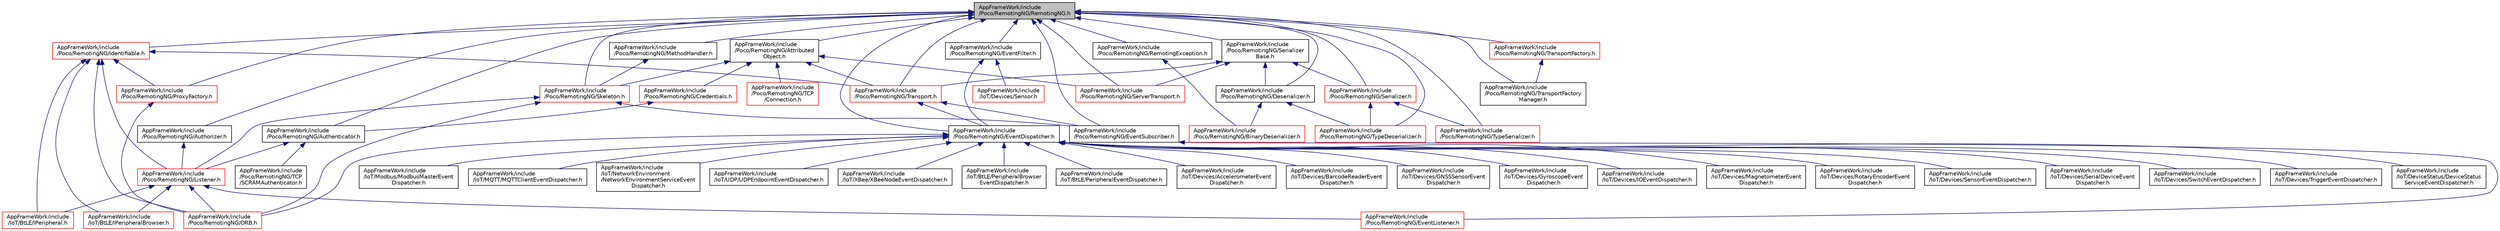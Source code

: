 digraph "AppFrameWork/include/Poco/RemotingNG/RemotingNG.h"
{
 // LATEX_PDF_SIZE
  edge [fontname="Helvetica",fontsize="10",labelfontname="Helvetica",labelfontsize="10"];
  node [fontname="Helvetica",fontsize="10",shape=record];
  Node1 [label="AppFrameWork/include\l/Poco/RemotingNG/RemotingNG.h",height=0.2,width=0.4,color="black", fillcolor="grey75", style="filled", fontcolor="black",tooltip=" "];
  Node1 -> Node2 [dir="back",color="midnightblue",fontsize="10",style="solid"];
  Node2 [label="AppFrameWork/include\l/Poco/RemotingNG/Attributed\lObject.h",height=0.2,width=0.4,color="black", fillcolor="white", style="filled",URL="$AttributedObject_8h.html",tooltip=" "];
  Node2 -> Node3 [dir="back",color="midnightblue",fontsize="10",style="solid"];
  Node3 [label="AppFrameWork/include\l/Poco/RemotingNG/Credentials.h",height=0.2,width=0.4,color="red", fillcolor="white", style="filled",URL="$Credentials_8h.html",tooltip=" "];
  Node3 -> Node4 [dir="back",color="midnightblue",fontsize="10",style="solid"];
  Node4 [label="AppFrameWork/include\l/Poco/RemotingNG/Authenticator.h",height=0.2,width=0.4,color="black", fillcolor="white", style="filled",URL="$Authenticator_8h.html",tooltip=" "];
  Node4 -> Node5 [dir="back",color="midnightblue",fontsize="10",style="solid"];
  Node5 [label="AppFrameWork/include\l/Poco/RemotingNG/Listener.h",height=0.2,width=0.4,color="red", fillcolor="white", style="filled",URL="$Listener_8h.html",tooltip=" "];
  Node5 -> Node6 [dir="back",color="midnightblue",fontsize="10",style="solid"];
  Node6 [label="AppFrameWork/include\l/IoT/BtLE/IPeripheral.h",height=0.2,width=0.4,color="red", fillcolor="white", style="filled",URL="$IPeripheral_8h.html",tooltip=" "];
  Node5 -> Node11 [dir="back",color="midnightblue",fontsize="10",style="solid"];
  Node11 [label="AppFrameWork/include\l/IoT/BtLE/IPeripheralBrowser.h",height=0.2,width=0.4,color="red", fillcolor="white", style="filled",URL="$IPeripheralBrowser_8h.html",tooltip=" "];
  Node5 -> Node101 [dir="back",color="midnightblue",fontsize="10",style="solid"];
  Node101 [label="AppFrameWork/include\l/Poco/RemotingNG/EventListener.h",height=0.2,width=0.4,color="red", fillcolor="white", style="filled",URL="$RemotingNG_2EventListener_8h.html",tooltip=" "];
  Node5 -> Node105 [dir="back",color="midnightblue",fontsize="10",style="solid"];
  Node105 [label="AppFrameWork/include\l/Poco/RemotingNG/ORB.h",height=0.2,width=0.4,color="red", fillcolor="white", style="filled",URL="$ORB_8h.html",tooltip=" "];
  Node4 -> Node111 [dir="back",color="midnightblue",fontsize="10",style="solid"];
  Node111 [label="AppFrameWork/include\l/Poco/RemotingNG/TCP\l/SCRAMAuthenticator.h",height=0.2,width=0.4,color="black", fillcolor="white", style="filled",URL="$SCRAMAuthenticator_8h.html",tooltip=" "];
  Node2 -> Node119 [dir="back",color="midnightblue",fontsize="10",style="solid"];
  Node119 [label="AppFrameWork/include\l/Poco/RemotingNG/ServerTransport.h",height=0.2,width=0.4,color="red", fillcolor="white", style="filled",URL="$ServerTransport_8h.html",tooltip=" "];
  Node2 -> Node120 [dir="back",color="midnightblue",fontsize="10",style="solid"];
  Node120 [label="AppFrameWork/include\l/Poco/RemotingNG/Skeleton.h",height=0.2,width=0.4,color="red", fillcolor="white", style="filled",URL="$Skeleton_8h.html",tooltip=" "];
  Node120 -> Node124 [dir="back",color="midnightblue",fontsize="10",style="solid"];
  Node124 [label="AppFrameWork/include\l/Poco/RemotingNG/EventSubscriber.h",height=0.2,width=0.4,color="black", fillcolor="white", style="filled",URL="$EventSubscriber_8h.html",tooltip=" "];
  Node124 -> Node101 [dir="back",color="midnightblue",fontsize="10",style="solid"];
  Node120 -> Node5 [dir="back",color="midnightblue",fontsize="10",style="solid"];
  Node120 -> Node105 [dir="back",color="midnightblue",fontsize="10",style="solid"];
  Node2 -> Node125 [dir="back",color="midnightblue",fontsize="10",style="solid"];
  Node125 [label="AppFrameWork/include\l/Poco/RemotingNG/TCP\l/Connection.h",height=0.2,width=0.4,color="red", fillcolor="white", style="filled",URL="$Connection_8h.html",tooltip=" "];
  Node2 -> Node130 [dir="back",color="midnightblue",fontsize="10",style="solid"];
  Node130 [label="AppFrameWork/include\l/Poco/RemotingNG/Transport.h",height=0.2,width=0.4,color="red", fillcolor="white", style="filled",URL="$Transport_8h.html",tooltip=" "];
  Node130 -> Node131 [dir="back",color="midnightblue",fontsize="10",style="solid"];
  Node131 [label="AppFrameWork/include\l/Poco/RemotingNG/EventDispatcher.h",height=0.2,width=0.4,color="black", fillcolor="white", style="filled",URL="$RemotingNG_2EventDispatcher_8h.html",tooltip=" "];
  Node131 -> Node13 [dir="back",color="midnightblue",fontsize="10",style="solid"];
  Node13 [label="AppFrameWork/include\l/IoT/BtLE/PeripheralBrowser\lEventDispatcher.h",height=0.2,width=0.4,color="black", fillcolor="white", style="filled",URL="$PeripheralBrowserEventDispatcher_8h.html",tooltip=" "];
  Node131 -> Node8 [dir="back",color="midnightblue",fontsize="10",style="solid"];
  Node8 [label="AppFrameWork/include\l/IoT/BtLE/PeripheralEventDispatcher.h",height=0.2,width=0.4,color="black", fillcolor="white", style="filled",URL="$PeripheralEventDispatcher_8h.html",tooltip=" "];
  Node131 -> Node18 [dir="back",color="midnightblue",fontsize="10",style="solid"];
  Node18 [label="AppFrameWork/include\l/IoT/Devices/AccelerometerEvent\lDispatcher.h",height=0.2,width=0.4,color="black", fillcolor="white", style="filled",URL="$AccelerometerEventDispatcher_8h.html",tooltip=" "];
  Node131 -> Node23 [dir="back",color="midnightblue",fontsize="10",style="solid"];
  Node23 [label="AppFrameWork/include\l/IoT/Devices/BarcodeReaderEvent\lDispatcher.h",height=0.2,width=0.4,color="black", fillcolor="white", style="filled",URL="$BarcodeReaderEventDispatcher_8h.html",tooltip=" "];
  Node131 -> Node28 [dir="back",color="midnightblue",fontsize="10",style="solid"];
  Node28 [label="AppFrameWork/include\l/IoT/Devices/GNSSSensorEvent\lDispatcher.h",height=0.2,width=0.4,color="black", fillcolor="white", style="filled",URL="$GNSSSensorEventDispatcher_8h.html",tooltip=" "];
  Node131 -> Node33 [dir="back",color="midnightblue",fontsize="10",style="solid"];
  Node33 [label="AppFrameWork/include\l/IoT/Devices/GyroscopeEvent\lDispatcher.h",height=0.2,width=0.4,color="black", fillcolor="white", style="filled",URL="$GyroscopeEventDispatcher_8h.html",tooltip=" "];
  Node131 -> Node38 [dir="back",color="midnightblue",fontsize="10",style="solid"];
  Node38 [label="AppFrameWork/include\l/IoT/Devices/IOEventDispatcher.h",height=0.2,width=0.4,color="black", fillcolor="white", style="filled",URL="$IOEventDispatcher_8h.html",tooltip=" "];
  Node131 -> Node43 [dir="back",color="midnightblue",fontsize="10",style="solid"];
  Node43 [label="AppFrameWork/include\l/IoT/Devices/MagnetometerEvent\lDispatcher.h",height=0.2,width=0.4,color="black", fillcolor="white", style="filled",URL="$MagnetometerEventDispatcher_8h.html",tooltip=" "];
  Node131 -> Node48 [dir="back",color="midnightblue",fontsize="10",style="solid"];
  Node48 [label="AppFrameWork/include\l/IoT/Devices/RotaryEncoderEvent\lDispatcher.h",height=0.2,width=0.4,color="black", fillcolor="white", style="filled",URL="$RotaryEncoderEventDispatcher_8h.html",tooltip=" "];
  Node131 -> Node53 [dir="back",color="midnightblue",fontsize="10",style="solid"];
  Node53 [label="AppFrameWork/include\l/IoT/Devices/SensorEventDispatcher.h",height=0.2,width=0.4,color="black", fillcolor="white", style="filled",URL="$SensorEventDispatcher_8h.html",tooltip=" "];
  Node131 -> Node58 [dir="back",color="midnightblue",fontsize="10",style="solid"];
  Node58 [label="AppFrameWork/include\l/IoT/Devices/SerialDeviceEvent\lDispatcher.h",height=0.2,width=0.4,color="black", fillcolor="white", style="filled",URL="$SerialDeviceEventDispatcher_8h.html",tooltip=" "];
  Node131 -> Node63 [dir="back",color="midnightblue",fontsize="10",style="solid"];
  Node63 [label="AppFrameWork/include\l/IoT/Devices/SwitchEventDispatcher.h",height=0.2,width=0.4,color="black", fillcolor="white", style="filled",URL="$SwitchEventDispatcher_8h.html",tooltip=" "];
  Node131 -> Node68 [dir="back",color="midnightblue",fontsize="10",style="solid"];
  Node68 [label="AppFrameWork/include\l/IoT/Devices/TriggerEventDispatcher.h",height=0.2,width=0.4,color="black", fillcolor="white", style="filled",URL="$TriggerEventDispatcher_8h.html",tooltip=" "];
  Node131 -> Node73 [dir="back",color="midnightblue",fontsize="10",style="solid"];
  Node73 [label="AppFrameWork/include\l/IoT/DeviceStatus/DeviceStatus\lServiceEventDispatcher.h",height=0.2,width=0.4,color="black", fillcolor="white", style="filled",URL="$DeviceStatusServiceEventDispatcher_8h.html",tooltip=" "];
  Node131 -> Node78 [dir="back",color="midnightblue",fontsize="10",style="solid"];
  Node78 [label="AppFrameWork/include\l/IoT/Modbus/ModbusMasterEvent\lDispatcher.h",height=0.2,width=0.4,color="black", fillcolor="white", style="filled",URL="$ModbusMasterEventDispatcher_8h.html",tooltip=" "];
  Node131 -> Node83 [dir="back",color="midnightblue",fontsize="10",style="solid"];
  Node83 [label="AppFrameWork/include\l/IoT/MQTT/MQTTClientEventDispatcher.h",height=0.2,width=0.4,color="black", fillcolor="white", style="filled",URL="$MQTTClientEventDispatcher_8h.html",tooltip=" "];
  Node131 -> Node88 [dir="back",color="midnightblue",fontsize="10",style="solid"];
  Node88 [label="AppFrameWork/include\l/IoT/NetworkEnvironment\l/NetworkEnvironmentServiceEvent\lDispatcher.h",height=0.2,width=0.4,color="black", fillcolor="white", style="filled",URL="$NetworkEnvironmentServiceEventDispatcher_8h.html",tooltip=" "];
  Node131 -> Node93 [dir="back",color="midnightblue",fontsize="10",style="solid"];
  Node93 [label="AppFrameWork/include\l/IoT/UDP/UDPEndpointEventDispatcher.h",height=0.2,width=0.4,color="black", fillcolor="white", style="filled",URL="$UDPEndpointEventDispatcher_8h.html",tooltip=" "];
  Node131 -> Node98 [dir="back",color="midnightblue",fontsize="10",style="solid"];
  Node98 [label="AppFrameWork/include\l/IoT/XBee/XBeeNodeEventDispatcher.h",height=0.2,width=0.4,color="black", fillcolor="white", style="filled",URL="$XBeeNodeEventDispatcher_8h.html",tooltip=" "];
  Node131 -> Node105 [dir="back",color="midnightblue",fontsize="10",style="solid"];
  Node130 -> Node124 [dir="back",color="midnightblue",fontsize="10",style="solid"];
  Node1 -> Node4 [dir="back",color="midnightblue",fontsize="10",style="solid"];
  Node1 -> Node133 [dir="back",color="midnightblue",fontsize="10",style="solid"];
  Node133 [label="AppFrameWork/include\l/Poco/RemotingNG/Authorizer.h",height=0.2,width=0.4,color="black", fillcolor="white", style="filled",URL="$Authorizer_8h.html",tooltip=" "];
  Node133 -> Node5 [dir="back",color="midnightblue",fontsize="10",style="solid"];
  Node1 -> Node134 [dir="back",color="midnightblue",fontsize="10",style="solid"];
  Node134 [label="AppFrameWork/include\l/Poco/RemotingNG/Deserializer.h",height=0.2,width=0.4,color="black", fillcolor="white", style="filled",URL="$Deserializer_8h.html",tooltip=" "];
  Node134 -> Node135 [dir="back",color="midnightblue",fontsize="10",style="solid"];
  Node135 [label="AppFrameWork/include\l/Poco/RemotingNG/BinaryDeserializer.h",height=0.2,width=0.4,color="red", fillcolor="white", style="filled",URL="$BinaryDeserializer_8h.html",tooltip=" "];
  Node134 -> Node136 [dir="back",color="midnightblue",fontsize="10",style="solid"];
  Node136 [label="AppFrameWork/include\l/Poco/RemotingNG/TypeDeserializer.h",height=0.2,width=0.4,color="red", fillcolor="white", style="filled",URL="$TypeDeserializer_8h.html",tooltip=" "];
  Node1 -> Node131 [dir="back",color="midnightblue",fontsize="10",style="solid"];
  Node1 -> Node215 [dir="back",color="midnightblue",fontsize="10",style="solid"];
  Node215 [label="AppFrameWork/include\l/Poco/RemotingNG/EventFilter.h",height=0.2,width=0.4,color="black", fillcolor="white", style="filled",URL="$EventFilter_8h.html",tooltip=" "];
  Node215 -> Node216 [dir="back",color="midnightblue",fontsize="10",style="solid"];
  Node216 [label="AppFrameWork/include\l/IoT/Devices/Sensor.h",height=0.2,width=0.4,color="red", fillcolor="white", style="filled",URL="$Sensor_8h.html",tooltip=" "];
  Node215 -> Node131 [dir="back",color="midnightblue",fontsize="10",style="solid"];
  Node1 -> Node124 [dir="back",color="midnightblue",fontsize="10",style="solid"];
  Node1 -> Node217 [dir="back",color="midnightblue",fontsize="10",style="solid"];
  Node217 [label="AppFrameWork/include\l/Poco/RemotingNG/Identifiable.h",height=0.2,width=0.4,color="red", fillcolor="white", style="filled",URL="$Identifiable_8h.html",tooltip=" "];
  Node217 -> Node6 [dir="back",color="midnightblue",fontsize="10",style="solid"];
  Node217 -> Node11 [dir="back",color="midnightblue",fontsize="10",style="solid"];
  Node217 -> Node5 [dir="back",color="midnightblue",fontsize="10",style="solid"];
  Node217 -> Node105 [dir="back",color="midnightblue",fontsize="10",style="solid"];
  Node217 -> Node224 [dir="back",color="midnightblue",fontsize="10",style="solid"];
  Node224 [label="AppFrameWork/include\l/Poco/RemotingNG/ProxyFactory.h",height=0.2,width=0.4,color="red", fillcolor="white", style="filled",URL="$ProxyFactory_8h.html",tooltip=" "];
  Node224 -> Node105 [dir="back",color="midnightblue",fontsize="10",style="solid"];
  Node217 -> Node130 [dir="back",color="midnightblue",fontsize="10",style="solid"];
  Node1 -> Node227 [dir="back",color="midnightblue",fontsize="10",style="solid"];
  Node227 [label="AppFrameWork/include\l/Poco/RemotingNG/MethodHandler.h",height=0.2,width=0.4,color="black", fillcolor="white", style="filled",URL="$MethodHandler_8h.html",tooltip=" "];
  Node227 -> Node120 [dir="back",color="midnightblue",fontsize="10",style="solid"];
  Node1 -> Node224 [dir="back",color="midnightblue",fontsize="10",style="solid"];
  Node1 -> Node229 [dir="back",color="midnightblue",fontsize="10",style="solid"];
  Node229 [label="AppFrameWork/include\l/Poco/RemotingNG/RemotingException.h",height=0.2,width=0.4,color="black", fillcolor="white", style="filled",URL="$RemotingException_8h.html",tooltip=" "];
  Node229 -> Node135 [dir="back",color="midnightblue",fontsize="10",style="solid"];
  Node1 -> Node230 [dir="back",color="midnightblue",fontsize="10",style="solid"];
  Node230 [label="AppFrameWork/include\l/Poco/RemotingNG/Serializer.h",height=0.2,width=0.4,color="red", fillcolor="white", style="filled",URL="$Serializer_8h.html",tooltip=" "];
  Node230 -> Node136 [dir="back",color="midnightblue",fontsize="10",style="solid"];
  Node230 -> Node232 [dir="back",color="midnightblue",fontsize="10",style="solid"];
  Node232 [label="AppFrameWork/include\l/Poco/RemotingNG/TypeSerializer.h",height=0.2,width=0.4,color="red", fillcolor="white", style="filled",URL="$TypeSerializer_8h.html",tooltip=" "];
  Node1 -> Node295 [dir="back",color="midnightblue",fontsize="10",style="solid"];
  Node295 [label="AppFrameWork/include\l/Poco/RemotingNG/Serializer\lBase.h",height=0.2,width=0.4,color="black", fillcolor="white", style="filled",URL="$SerializerBase_8h.html",tooltip=" "];
  Node295 -> Node134 [dir="back",color="midnightblue",fontsize="10",style="solid"];
  Node295 -> Node230 [dir="back",color="midnightblue",fontsize="10",style="solid"];
  Node295 -> Node119 [dir="back",color="midnightblue",fontsize="10",style="solid"];
  Node295 -> Node130 [dir="back",color="midnightblue",fontsize="10",style="solid"];
  Node1 -> Node119 [dir="back",color="midnightblue",fontsize="10",style="solid"];
  Node1 -> Node120 [dir="back",color="midnightblue",fontsize="10",style="solid"];
  Node1 -> Node130 [dir="back",color="midnightblue",fontsize="10",style="solid"];
  Node1 -> Node296 [dir="back",color="midnightblue",fontsize="10",style="solid"];
  Node296 [label="AppFrameWork/include\l/Poco/RemotingNG/TransportFactory.h",height=0.2,width=0.4,color="red", fillcolor="white", style="filled",URL="$TransportFactory_8h.html",tooltip=" "];
  Node296 -> Node298 [dir="back",color="midnightblue",fontsize="10",style="solid"];
  Node298 [label="AppFrameWork/include\l/Poco/RemotingNG/TransportFactory\lManager.h",height=0.2,width=0.4,color="black", fillcolor="white", style="filled",URL="$TransportFactoryManager_8h.html",tooltip=" "];
  Node1 -> Node298 [dir="back",color="midnightblue",fontsize="10",style="solid"];
  Node1 -> Node136 [dir="back",color="midnightblue",fontsize="10",style="solid"];
  Node1 -> Node232 [dir="back",color="midnightblue",fontsize="10",style="solid"];
}
